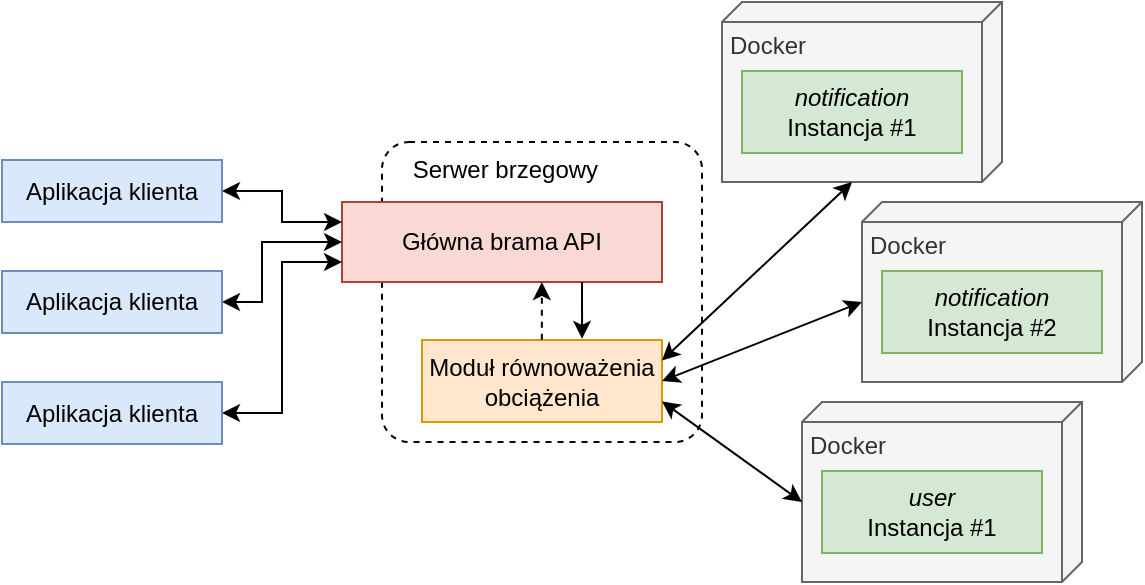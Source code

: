 <mxfile version="22.1.12" type="device">
  <diagram name="Strona-1" id="DJfZm2j0VFovbAZBylaB">
    <mxGraphModel dx="770" dy="422" grid="1" gridSize="10" guides="1" tooltips="1" connect="1" arrows="1" fold="1" page="1" pageScale="1" pageWidth="827" pageHeight="1169" math="0" shadow="0">
      <root>
        <mxCell id="0" />
        <mxCell id="1" parent="0" />
        <mxCell id="OmGw5a5U1uFl8sVNHNPd-1" value="&amp;nbsp; &amp;nbsp; Serwer brzegowy" style="rounded=1;whiteSpace=wrap;html=1;align=left;verticalAlign=top;dashed=1;arcSize=9;" vertex="1" parent="1">
          <mxGeometry x="320" y="170" width="160" height="150" as="geometry" />
        </mxCell>
        <mxCell id="OmGw5a5U1uFl8sVNHNPd-2" value="Moduł równoważenia obciążenia" style="rounded=0;whiteSpace=wrap;html=1;fillColor=#ffe6cc;strokeColor=#d79b00;" vertex="1" parent="1">
          <mxGeometry x="340" y="269" width="120" height="41" as="geometry" />
        </mxCell>
        <mxCell id="OmGw5a5U1uFl8sVNHNPd-3" value="Główna brama API" style="rounded=0;whiteSpace=wrap;html=1;fillColor=#fad9d5;strokeColor=#ae4132;" vertex="1" parent="1">
          <mxGeometry x="300" y="200" width="160" height="40" as="geometry" />
        </mxCell>
        <mxCell id="OmGw5a5U1uFl8sVNHNPd-5" value="" style="endArrow=classic;html=1;rounded=0;exitX=0.75;exitY=1;exitDx=0;exitDy=0;entryX=0.667;entryY=-0.014;entryDx=0;entryDy=0;entryPerimeter=0;" edge="1" parent="1" source="OmGw5a5U1uFl8sVNHNPd-3" target="OmGw5a5U1uFl8sVNHNPd-2">
          <mxGeometry width="50" height="50" relative="1" as="geometry">
            <mxPoint x="415" y="240" as="sourcePoint" />
            <mxPoint x="415" y="271" as="targetPoint" />
          </mxGeometry>
        </mxCell>
        <mxCell id="OmGw5a5U1uFl8sVNHNPd-7" value="" style="endArrow=classic;html=1;rounded=0;exitX=0.6;exitY=-0.038;exitDx=0;exitDy=0;entryX=0.75;entryY=1;entryDx=0;entryDy=0;exitPerimeter=0;dashed=1;" edge="1" parent="1">
          <mxGeometry width="50" height="50" relative="1" as="geometry">
            <mxPoint x="399.92" y="268.86" as="sourcePoint" />
            <mxPoint x="399.92" y="240" as="targetPoint" />
          </mxGeometry>
        </mxCell>
        <mxCell id="OmGw5a5U1uFl8sVNHNPd-15" style="edgeStyle=orthogonalEdgeStyle;rounded=0;orthogonalLoop=1;jettySize=auto;html=1;exitX=1;exitY=0.5;exitDx=0;exitDy=0;entryX=0;entryY=0.25;entryDx=0;entryDy=0;startArrow=classic;startFill=1;" edge="1" parent="1" source="OmGw5a5U1uFl8sVNHNPd-9" target="OmGw5a5U1uFl8sVNHNPd-3">
          <mxGeometry relative="1" as="geometry" />
        </mxCell>
        <mxCell id="OmGw5a5U1uFl8sVNHNPd-9" value="Aplikacja klienta" style="rounded=0;whiteSpace=wrap;html=1;fillColor=#dae8fc;strokeColor=#6c8ebf;" vertex="1" parent="1">
          <mxGeometry x="130" y="179" width="110" height="31" as="geometry" />
        </mxCell>
        <mxCell id="OmGw5a5U1uFl8sVNHNPd-16" style="edgeStyle=orthogonalEdgeStyle;rounded=0;orthogonalLoop=1;jettySize=auto;html=1;exitX=1;exitY=0.5;exitDx=0;exitDy=0;entryX=0;entryY=0.5;entryDx=0;entryDy=0;startArrow=classic;startFill=1;" edge="1" parent="1" source="OmGw5a5U1uFl8sVNHNPd-12" target="OmGw5a5U1uFl8sVNHNPd-3">
          <mxGeometry relative="1" as="geometry">
            <Array as="points">
              <mxPoint x="260" y="250" />
              <mxPoint x="260" y="220" />
            </Array>
          </mxGeometry>
        </mxCell>
        <mxCell id="OmGw5a5U1uFl8sVNHNPd-12" value="Aplikacja klienta" style="rounded=0;whiteSpace=wrap;html=1;fillColor=#dae8fc;strokeColor=#6c8ebf;" vertex="1" parent="1">
          <mxGeometry x="130" y="234.5" width="110" height="31" as="geometry" />
        </mxCell>
        <mxCell id="OmGw5a5U1uFl8sVNHNPd-14" style="edgeStyle=orthogonalEdgeStyle;rounded=0;orthogonalLoop=1;jettySize=auto;html=1;exitX=1;exitY=0.5;exitDx=0;exitDy=0;entryX=0;entryY=0.75;entryDx=0;entryDy=0;startArrow=classic;startFill=1;" edge="1" parent="1" source="OmGw5a5U1uFl8sVNHNPd-13" target="OmGw5a5U1uFl8sVNHNPd-3">
          <mxGeometry relative="1" as="geometry">
            <Array as="points">
              <mxPoint x="270" y="305" />
              <mxPoint x="270" y="230" />
            </Array>
          </mxGeometry>
        </mxCell>
        <mxCell id="OmGw5a5U1uFl8sVNHNPd-13" value="Aplikacja klienta" style="rounded=0;whiteSpace=wrap;html=1;fillColor=#dae8fc;strokeColor=#6c8ebf;" vertex="1" parent="1">
          <mxGeometry x="130" y="290" width="110" height="31" as="geometry" />
        </mxCell>
        <mxCell id="OmGw5a5U1uFl8sVNHNPd-19" value="" style="group" vertex="1" connectable="0" parent="1">
          <mxGeometry x="490" y="100" width="140" height="90" as="geometry" />
        </mxCell>
        <mxCell id="OmGw5a5U1uFl8sVNHNPd-17" value="Docker" style="verticalAlign=top;align=left;spacingTop=8;spacingLeft=2;spacingRight=12;shape=cube;size=10;direction=south;fontStyle=0;html=1;whiteSpace=wrap;strokeColor=#666666;fillColor=#f5f5f5;fontColor=#333333;" vertex="1" parent="OmGw5a5U1uFl8sVNHNPd-19">
          <mxGeometry width="140" height="90" as="geometry" />
        </mxCell>
        <mxCell id="OmGw5a5U1uFl8sVNHNPd-18" value="&lt;i&gt;notification&lt;/i&gt;&lt;br&gt;Instancja #1" style="rounded=0;whiteSpace=wrap;html=1;fillColor=#d5e8d4;strokeColor=#82b366;" vertex="1" parent="OmGw5a5U1uFl8sVNHNPd-19">
          <mxGeometry x="10" y="34.5" width="110" height="41" as="geometry" />
        </mxCell>
        <mxCell id="OmGw5a5U1uFl8sVNHNPd-20" value="" style="group" vertex="1" connectable="0" parent="1">
          <mxGeometry x="530" y="300" width="140" height="90" as="geometry" />
        </mxCell>
        <mxCell id="OmGw5a5U1uFl8sVNHNPd-21" value="Docker" style="verticalAlign=top;align=left;spacingTop=8;spacingLeft=2;spacingRight=12;shape=cube;size=10;direction=south;fontStyle=0;html=1;whiteSpace=wrap;strokeColor=#666666;fillColor=#f5f5f5;fontColor=#333333;" vertex="1" parent="OmGw5a5U1uFl8sVNHNPd-20">
          <mxGeometry width="140" height="90" as="geometry" />
        </mxCell>
        <mxCell id="OmGw5a5U1uFl8sVNHNPd-22" value="&lt;i&gt;user&lt;/i&gt;&lt;br&gt;Instancja #1" style="rounded=0;whiteSpace=wrap;html=1;fillColor=#d5e8d4;strokeColor=#82b366;" vertex="1" parent="OmGw5a5U1uFl8sVNHNPd-20">
          <mxGeometry x="10" y="34.5" width="110" height="41" as="geometry" />
        </mxCell>
        <mxCell id="OmGw5a5U1uFl8sVNHNPd-30" value="" style="endArrow=classic;html=1;rounded=0;exitX=1;exitY=0.25;exitDx=0;exitDy=0;entryX=0;entryY=0;entryDx=90;entryDy=75;entryPerimeter=0;startArrow=classic;startFill=1;" edge="1" parent="1" source="OmGw5a5U1uFl8sVNHNPd-2" target="OmGw5a5U1uFl8sVNHNPd-17">
          <mxGeometry width="50" height="50" relative="1" as="geometry">
            <mxPoint x="430" y="290" as="sourcePoint" />
            <mxPoint x="480" y="240" as="targetPoint" />
          </mxGeometry>
        </mxCell>
        <mxCell id="OmGw5a5U1uFl8sVNHNPd-31" value="" style="endArrow=classic;html=1;rounded=0;exitX=1;exitY=0.75;exitDx=0;exitDy=0;entryX=0;entryY=0;entryDx=50;entryDy=140;entryPerimeter=0;startArrow=classic;startFill=1;" edge="1" parent="1" source="OmGw5a5U1uFl8sVNHNPd-2" target="OmGw5a5U1uFl8sVNHNPd-21">
          <mxGeometry width="50" height="50" relative="1" as="geometry">
            <mxPoint x="430" y="290" as="sourcePoint" />
            <mxPoint x="480" y="240" as="targetPoint" />
          </mxGeometry>
        </mxCell>
        <mxCell id="OmGw5a5U1uFl8sVNHNPd-32" value="" style="group" vertex="1" connectable="0" parent="1">
          <mxGeometry x="560" y="200" width="140" height="90" as="geometry" />
        </mxCell>
        <mxCell id="OmGw5a5U1uFl8sVNHNPd-33" value="Docker" style="verticalAlign=top;align=left;spacingTop=8;spacingLeft=2;spacingRight=12;shape=cube;size=10;direction=south;fontStyle=0;html=1;whiteSpace=wrap;strokeColor=#666666;fillColor=#f5f5f5;fontColor=#333333;" vertex="1" parent="OmGw5a5U1uFl8sVNHNPd-32">
          <mxGeometry width="140" height="90" as="geometry" />
        </mxCell>
        <mxCell id="OmGw5a5U1uFl8sVNHNPd-34" value="&lt;i&gt;notification&lt;/i&gt;&lt;br&gt;Instancja #2" style="rounded=0;whiteSpace=wrap;html=1;fillColor=#d5e8d4;strokeColor=#82b366;" vertex="1" parent="OmGw5a5U1uFl8sVNHNPd-32">
          <mxGeometry x="10" y="34.5" width="110" height="41" as="geometry" />
        </mxCell>
        <mxCell id="OmGw5a5U1uFl8sVNHNPd-37" value="" style="endArrow=classic;html=1;rounded=0;entryX=0;entryY=0;entryDx=50;entryDy=140;entryPerimeter=0;exitX=1;exitY=0.5;exitDx=0;exitDy=0;startArrow=classic;startFill=1;" edge="1" parent="1" source="OmGw5a5U1uFl8sVNHNPd-2" target="OmGw5a5U1uFl8sVNHNPd-33">
          <mxGeometry width="50" height="50" relative="1" as="geometry">
            <mxPoint x="430" y="290" as="sourcePoint" />
            <mxPoint x="480" y="240" as="targetPoint" />
          </mxGeometry>
        </mxCell>
      </root>
    </mxGraphModel>
  </diagram>
</mxfile>
